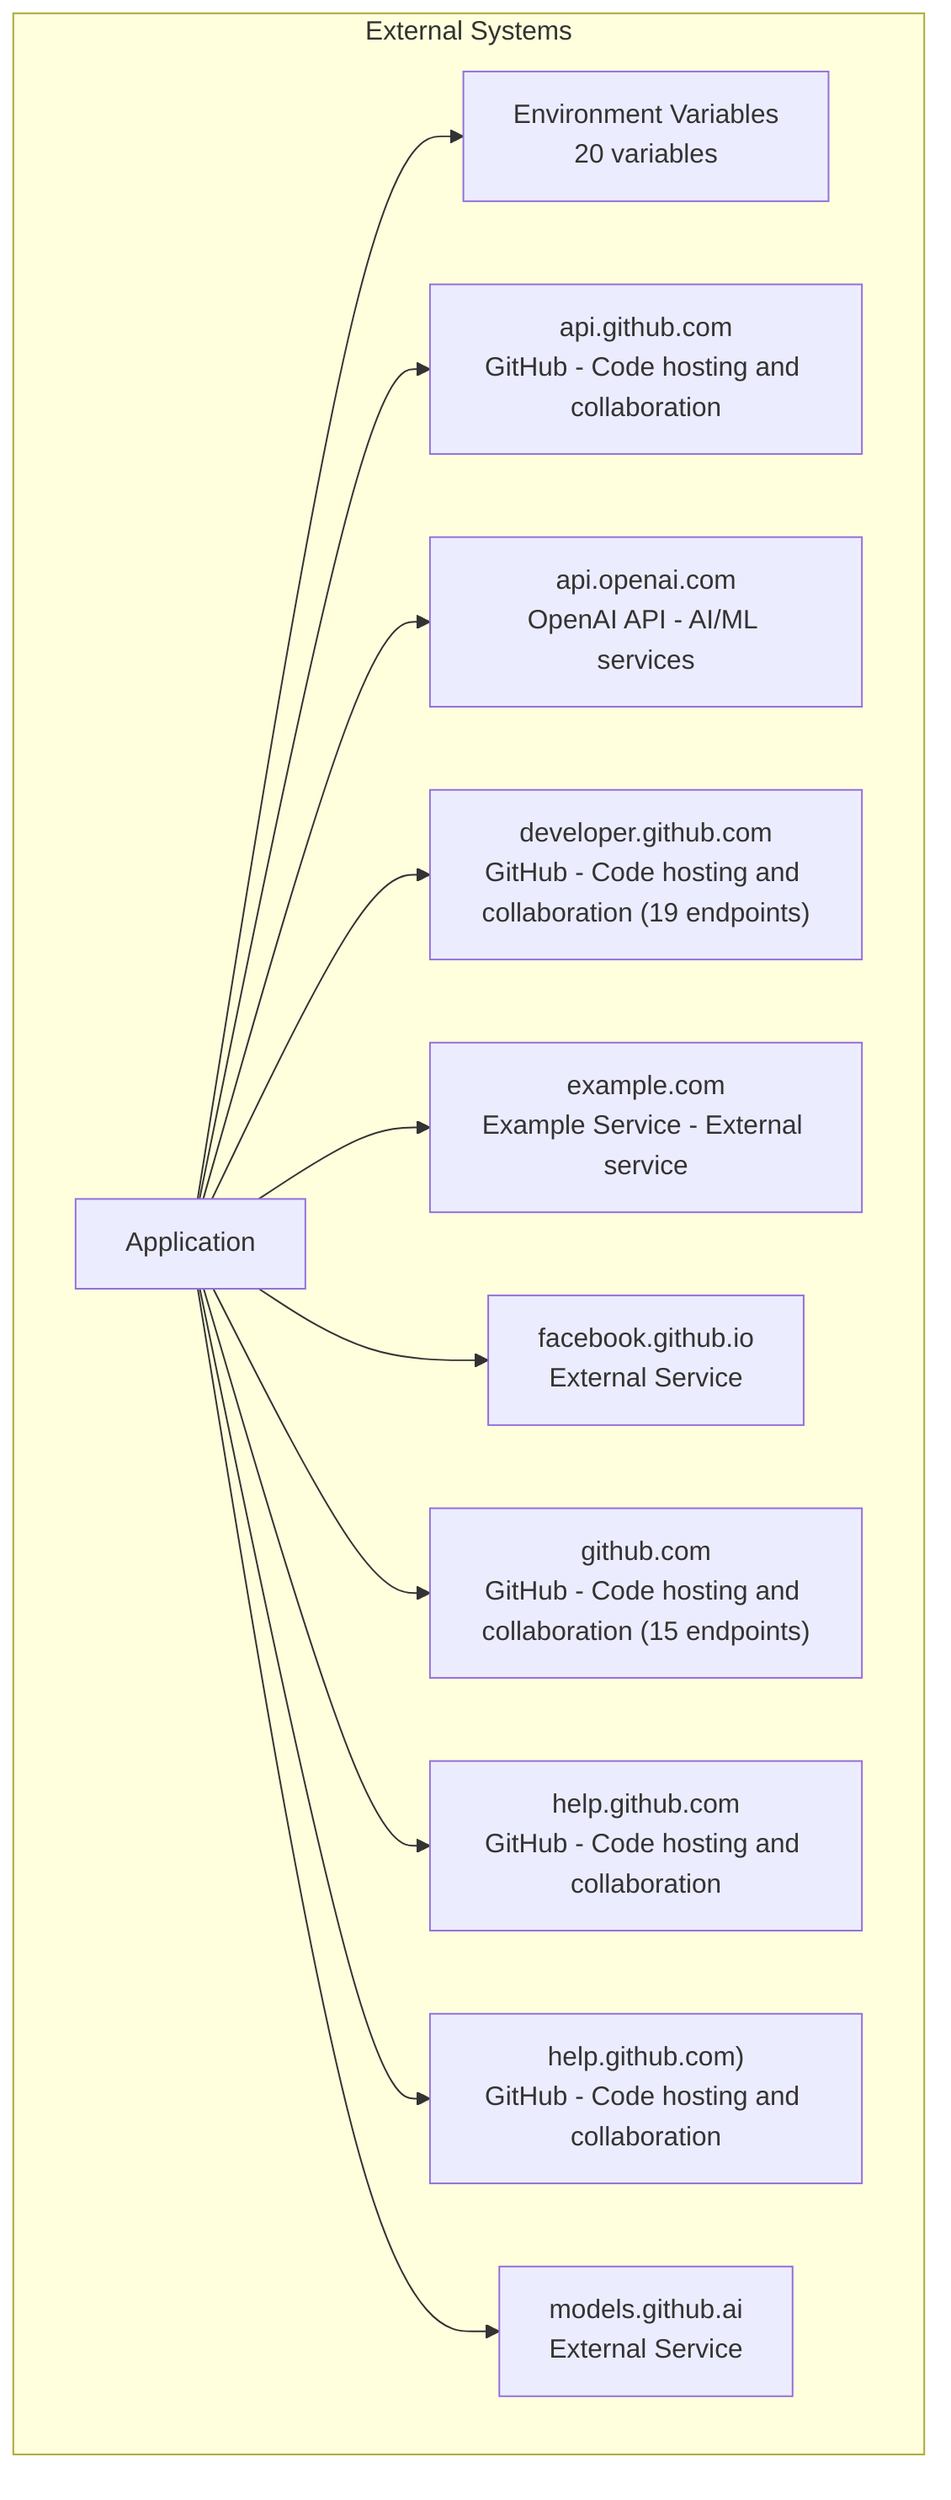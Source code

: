 graph TD
    subgraph Systems [External Systems]
        app[Application]
        sys0["Environment Variables<br/>20 variables"]
        app --> sys0
        sys1["api.github.com<br/>GitHub - Code hosting and collaboration"]
        app --> sys1
        sys2["api.openai.com<br/>OpenAI API - AI/ML services"]
        app --> sys2
        sys3["developer.github.com<br/>GitHub - Code hosting and collaboration (19 endpoints)"]
        app --> sys3
        sys4["example.com<br/>Example Service - External service"]
        app --> sys4
        sys5["facebook.github.io<br/>External Service"]
        app --> sys5
        sys6["github.com<br/>GitHub - Code hosting and collaboration (15 endpoints)"]
        app --> sys6
        sys7["help.github.com<br/>GitHub - Code hosting and collaboration"]
        app --> sys7
        sys8["help.github.com)<br/>GitHub - Code hosting and collaboration"]
        app --> sys8
        sys9["models.github.ai<br/>External Service"]
        app --> sys9
    end